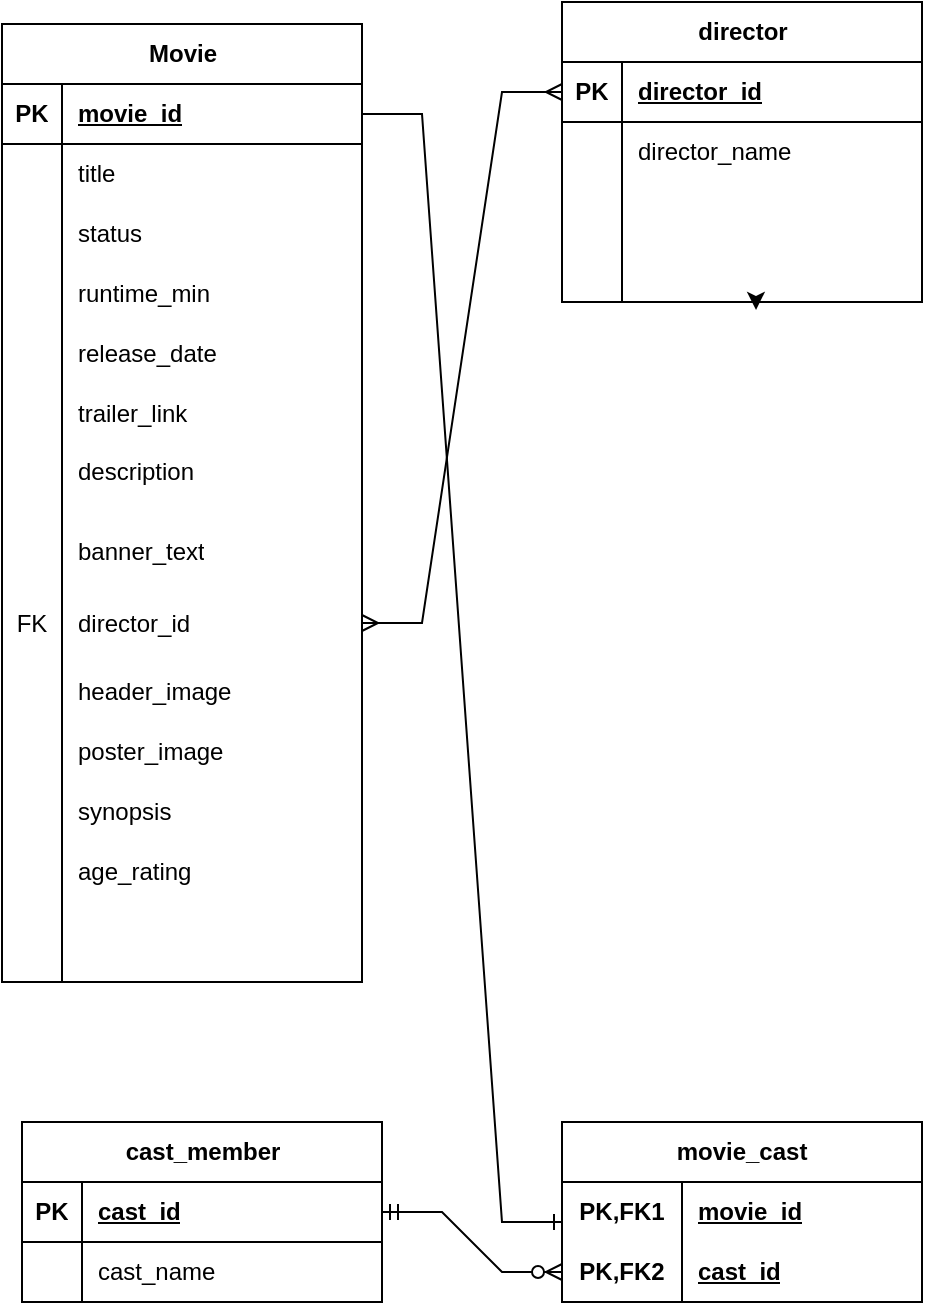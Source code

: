 <mxfile version="24.7.7">
  <diagram name="Page-1" id="3C6jvceDVrscI2OtyOyp">
    <mxGraphModel dx="695" dy="920" grid="1" gridSize="10" guides="1" tooltips="1" connect="1" arrows="1" fold="1" page="1" pageScale="1" pageWidth="827" pageHeight="1169" math="0" shadow="0">
      <root>
        <mxCell id="0" />
        <mxCell id="1" parent="0" />
        <mxCell id="c1Z_q0Zl1crVrE_Jpr1B-1" value="Movie" style="shape=table;startSize=30;container=1;collapsible=1;childLayout=tableLayout;fixedRows=1;rowLines=0;fontStyle=1;align=center;resizeLast=1;html=1;" vertex="1" parent="1">
          <mxGeometry x="80" y="141" width="180" height="479" as="geometry">
            <mxRectangle x="80" y="141" width="70" height="30" as="alternateBounds" />
          </mxGeometry>
        </mxCell>
        <mxCell id="c1Z_q0Zl1crVrE_Jpr1B-2" value="" style="shape=tableRow;horizontal=0;startSize=0;swimlaneHead=0;swimlaneBody=0;fillColor=none;collapsible=0;dropTarget=0;points=[[0,0.5],[1,0.5]];portConstraint=eastwest;top=0;left=0;right=0;bottom=1;" vertex="1" parent="c1Z_q0Zl1crVrE_Jpr1B-1">
          <mxGeometry y="30" width="180" height="30" as="geometry" />
        </mxCell>
        <mxCell id="c1Z_q0Zl1crVrE_Jpr1B-3" value="PK" style="shape=partialRectangle;connectable=0;fillColor=none;top=0;left=0;bottom=0;right=0;fontStyle=1;overflow=hidden;whiteSpace=wrap;html=1;" vertex="1" parent="c1Z_q0Zl1crVrE_Jpr1B-2">
          <mxGeometry width="30" height="30" as="geometry">
            <mxRectangle width="30" height="30" as="alternateBounds" />
          </mxGeometry>
        </mxCell>
        <mxCell id="c1Z_q0Zl1crVrE_Jpr1B-4" value="movie_id" style="shape=partialRectangle;connectable=0;fillColor=none;top=0;left=0;bottom=0;right=0;align=left;spacingLeft=6;fontStyle=5;overflow=hidden;whiteSpace=wrap;html=1;" vertex="1" parent="c1Z_q0Zl1crVrE_Jpr1B-2">
          <mxGeometry x="30" width="150" height="30" as="geometry">
            <mxRectangle width="150" height="30" as="alternateBounds" />
          </mxGeometry>
        </mxCell>
        <mxCell id="c1Z_q0Zl1crVrE_Jpr1B-5" value="" style="shape=tableRow;horizontal=0;startSize=0;swimlaneHead=0;swimlaneBody=0;fillColor=none;collapsible=0;dropTarget=0;points=[[0,0.5],[1,0.5]];portConstraint=eastwest;top=0;left=0;right=0;bottom=0;" vertex="1" parent="c1Z_q0Zl1crVrE_Jpr1B-1">
          <mxGeometry y="60" width="180" height="30" as="geometry" />
        </mxCell>
        <mxCell id="c1Z_q0Zl1crVrE_Jpr1B-6" value="" style="shape=partialRectangle;connectable=0;fillColor=none;top=0;left=0;bottom=0;right=0;editable=1;overflow=hidden;whiteSpace=wrap;html=1;" vertex="1" parent="c1Z_q0Zl1crVrE_Jpr1B-5">
          <mxGeometry width="30" height="30" as="geometry">
            <mxRectangle width="30" height="30" as="alternateBounds" />
          </mxGeometry>
        </mxCell>
        <mxCell id="c1Z_q0Zl1crVrE_Jpr1B-7" value="title" style="shape=partialRectangle;connectable=0;fillColor=none;top=0;left=0;bottom=0;right=0;align=left;spacingLeft=6;overflow=hidden;whiteSpace=wrap;html=1;" vertex="1" parent="c1Z_q0Zl1crVrE_Jpr1B-5">
          <mxGeometry x="30" width="150" height="30" as="geometry">
            <mxRectangle width="150" height="30" as="alternateBounds" />
          </mxGeometry>
        </mxCell>
        <mxCell id="c1Z_q0Zl1crVrE_Jpr1B-8" value="" style="shape=tableRow;horizontal=0;startSize=0;swimlaneHead=0;swimlaneBody=0;fillColor=none;collapsible=0;dropTarget=0;points=[[0,0.5],[1,0.5]];portConstraint=eastwest;top=0;left=0;right=0;bottom=0;" vertex="1" parent="c1Z_q0Zl1crVrE_Jpr1B-1">
          <mxGeometry y="90" width="180" height="30" as="geometry" />
        </mxCell>
        <mxCell id="c1Z_q0Zl1crVrE_Jpr1B-9" value="" style="shape=partialRectangle;connectable=0;fillColor=none;top=0;left=0;bottom=0;right=0;editable=1;overflow=hidden;whiteSpace=wrap;html=1;" vertex="1" parent="c1Z_q0Zl1crVrE_Jpr1B-8">
          <mxGeometry width="30" height="30" as="geometry">
            <mxRectangle width="30" height="30" as="alternateBounds" />
          </mxGeometry>
        </mxCell>
        <mxCell id="c1Z_q0Zl1crVrE_Jpr1B-10" value="status" style="shape=partialRectangle;connectable=0;fillColor=none;top=0;left=0;bottom=0;right=0;align=left;spacingLeft=6;overflow=hidden;whiteSpace=wrap;html=1;movable=0;resizable=0;rotatable=0;deletable=0;editable=0;locked=1;" vertex="1" parent="c1Z_q0Zl1crVrE_Jpr1B-8">
          <mxGeometry x="30" width="150" height="30" as="geometry">
            <mxRectangle width="150" height="30" as="alternateBounds" />
          </mxGeometry>
        </mxCell>
        <mxCell id="c1Z_q0Zl1crVrE_Jpr1B-11" value="" style="shape=tableRow;horizontal=0;startSize=0;swimlaneHead=0;swimlaneBody=0;fillColor=none;collapsible=0;dropTarget=0;points=[[0,0.5],[1,0.5]];portConstraint=eastwest;top=0;left=0;right=0;bottom=0;" vertex="1" parent="c1Z_q0Zl1crVrE_Jpr1B-1">
          <mxGeometry y="120" width="180" height="359" as="geometry" />
        </mxCell>
        <mxCell id="c1Z_q0Zl1crVrE_Jpr1B-12" value="FK" style="shape=partialRectangle;connectable=0;fillColor=none;top=0;left=0;bottom=0;right=0;editable=1;overflow=hidden;whiteSpace=wrap;html=1;" vertex="1" parent="c1Z_q0Zl1crVrE_Jpr1B-11">
          <mxGeometry width="30" height="359" as="geometry">
            <mxRectangle width="30" height="359" as="alternateBounds" />
          </mxGeometry>
        </mxCell>
        <mxCell id="c1Z_q0Zl1crVrE_Jpr1B-13" value="director_id" style="shape=partialRectangle;connectable=0;fillColor=none;top=0;left=0;bottom=0;right=0;align=left;spacingLeft=6;overflow=hidden;whiteSpace=wrap;html=1;" vertex="1" parent="c1Z_q0Zl1crVrE_Jpr1B-11">
          <mxGeometry x="30" width="150" height="359" as="geometry">
            <mxRectangle width="150" height="359" as="alternateBounds" />
          </mxGeometry>
        </mxCell>
        <mxCell id="c1Z_q0Zl1crVrE_Jpr1B-14" value="release_date" style="shape=partialRectangle;connectable=0;fillColor=none;top=0;left=0;bottom=0;right=0;align=left;spacingLeft=6;overflow=hidden;whiteSpace=wrap;html=1;" vertex="1" parent="1">
          <mxGeometry x="110" y="291" width="150" height="30" as="geometry">
            <mxRectangle width="150" height="30" as="alternateBounds" />
          </mxGeometry>
        </mxCell>
        <mxCell id="c1Z_q0Zl1crVrE_Jpr1B-15" value="runtime_min" style="shape=partialRectangle;connectable=0;fillColor=none;top=0;left=0;bottom=0;right=0;align=left;spacingLeft=6;overflow=hidden;whiteSpace=wrap;html=1;movable=0;resizable=0;rotatable=0;deletable=0;editable=0;locked=1;" vertex="1" parent="1">
          <mxGeometry x="110" y="260" width="150" height="31" as="geometry">
            <mxRectangle width="150" height="30" as="alternateBounds" />
          </mxGeometry>
        </mxCell>
        <mxCell id="c1Z_q0Zl1crVrE_Jpr1B-16" value="header_image" style="shape=partialRectangle;connectable=0;fillColor=none;top=0;left=0;bottom=0;right=0;align=left;spacingLeft=6;overflow=hidden;whiteSpace=wrap;html=1;" vertex="1" parent="1">
          <mxGeometry x="110" y="460" width="150" height="30" as="geometry">
            <mxRectangle width="150" height="30" as="alternateBounds" />
          </mxGeometry>
        </mxCell>
        <mxCell id="c1Z_q0Zl1crVrE_Jpr1B-17" value="description" style="shape=partialRectangle;connectable=0;fillColor=none;top=0;left=0;bottom=0;right=0;align=left;spacingLeft=6;overflow=hidden;whiteSpace=wrap;html=1;" vertex="1" parent="1">
          <mxGeometry x="110" y="350" width="150" height="30" as="geometry">
            <mxRectangle width="150" height="30" as="alternateBounds" />
          </mxGeometry>
        </mxCell>
        <mxCell id="c1Z_q0Zl1crVrE_Jpr1B-18" value="trailer_link" style="shape=partialRectangle;connectable=0;fillColor=none;top=0;left=0;bottom=0;right=0;align=left;spacingLeft=6;overflow=hidden;whiteSpace=wrap;html=1;" vertex="1" parent="1">
          <mxGeometry x="110" y="321" width="150" height="30" as="geometry">
            <mxRectangle width="150" height="30" as="alternateBounds" />
          </mxGeometry>
        </mxCell>
        <mxCell id="c1Z_q0Zl1crVrE_Jpr1B-19" value="banner_text" style="shape=partialRectangle;connectable=0;fillColor=none;top=0;left=0;bottom=0;right=0;align=left;spacingLeft=6;overflow=hidden;whiteSpace=wrap;html=1;" vertex="1" parent="1">
          <mxGeometry x="110" y="390" width="150" height="30" as="geometry">
            <mxRectangle width="150" height="30" as="alternateBounds" />
          </mxGeometry>
        </mxCell>
        <mxCell id="c1Z_q0Zl1crVrE_Jpr1B-20" value="poster_image" style="shape=partialRectangle;connectable=0;fillColor=none;top=0;left=0;bottom=0;right=0;align=left;spacingLeft=6;overflow=hidden;whiteSpace=wrap;html=1;" vertex="1" parent="1">
          <mxGeometry x="110" y="490" width="150" height="30" as="geometry">
            <mxRectangle width="150" height="30" as="alternateBounds" />
          </mxGeometry>
        </mxCell>
        <mxCell id="c1Z_q0Zl1crVrE_Jpr1B-21" value="synopsis" style="shape=partialRectangle;connectable=0;fillColor=none;top=0;left=0;bottom=0;right=0;align=left;spacingLeft=6;overflow=hidden;whiteSpace=wrap;html=1;" vertex="1" parent="1">
          <mxGeometry x="110" y="520" width="150" height="30" as="geometry">
            <mxRectangle width="150" height="30" as="alternateBounds" />
          </mxGeometry>
        </mxCell>
        <mxCell id="c1Z_q0Zl1crVrE_Jpr1B-22" value="director" style="shape=table;startSize=30;container=1;collapsible=1;childLayout=tableLayout;fixedRows=1;rowLines=0;fontStyle=1;align=center;resizeLast=1;html=1;" vertex="1" parent="1">
          <mxGeometry x="360" y="130" width="180" height="150" as="geometry" />
        </mxCell>
        <mxCell id="c1Z_q0Zl1crVrE_Jpr1B-23" value="" style="shape=tableRow;horizontal=0;startSize=0;swimlaneHead=0;swimlaneBody=0;fillColor=none;collapsible=0;dropTarget=0;points=[[0,0.5],[1,0.5]];portConstraint=eastwest;top=0;left=0;right=0;bottom=1;" vertex="1" parent="c1Z_q0Zl1crVrE_Jpr1B-22">
          <mxGeometry y="30" width="180" height="30" as="geometry" />
        </mxCell>
        <mxCell id="c1Z_q0Zl1crVrE_Jpr1B-24" value="PK" style="shape=partialRectangle;connectable=0;fillColor=none;top=0;left=0;bottom=0;right=0;fontStyle=1;overflow=hidden;whiteSpace=wrap;html=1;" vertex="1" parent="c1Z_q0Zl1crVrE_Jpr1B-23">
          <mxGeometry width="30" height="30" as="geometry">
            <mxRectangle width="30" height="30" as="alternateBounds" />
          </mxGeometry>
        </mxCell>
        <mxCell id="c1Z_q0Zl1crVrE_Jpr1B-25" value="director_id" style="shape=partialRectangle;connectable=0;fillColor=none;top=0;left=0;bottom=0;right=0;align=left;spacingLeft=6;fontStyle=5;overflow=hidden;whiteSpace=wrap;html=1;" vertex="1" parent="c1Z_q0Zl1crVrE_Jpr1B-23">
          <mxGeometry x="30" width="150" height="30" as="geometry">
            <mxRectangle width="150" height="30" as="alternateBounds" />
          </mxGeometry>
        </mxCell>
        <mxCell id="c1Z_q0Zl1crVrE_Jpr1B-26" value="" style="shape=tableRow;horizontal=0;startSize=0;swimlaneHead=0;swimlaneBody=0;fillColor=none;collapsible=0;dropTarget=0;points=[[0,0.5],[1,0.5]];portConstraint=eastwest;top=0;left=0;right=0;bottom=0;" vertex="1" parent="c1Z_q0Zl1crVrE_Jpr1B-22">
          <mxGeometry y="60" width="180" height="30" as="geometry" />
        </mxCell>
        <mxCell id="c1Z_q0Zl1crVrE_Jpr1B-27" value="" style="shape=partialRectangle;connectable=0;fillColor=none;top=0;left=0;bottom=0;right=0;editable=1;overflow=hidden;whiteSpace=wrap;html=1;" vertex="1" parent="c1Z_q0Zl1crVrE_Jpr1B-26">
          <mxGeometry width="30" height="30" as="geometry">
            <mxRectangle width="30" height="30" as="alternateBounds" />
          </mxGeometry>
        </mxCell>
        <mxCell id="c1Z_q0Zl1crVrE_Jpr1B-28" value="director_name" style="shape=partialRectangle;connectable=0;fillColor=none;top=0;left=0;bottom=0;right=0;align=left;spacingLeft=6;overflow=hidden;whiteSpace=wrap;html=1;" vertex="1" parent="c1Z_q0Zl1crVrE_Jpr1B-26">
          <mxGeometry x="30" width="150" height="30" as="geometry">
            <mxRectangle width="150" height="30" as="alternateBounds" />
          </mxGeometry>
        </mxCell>
        <mxCell id="c1Z_q0Zl1crVrE_Jpr1B-29" value="" style="shape=tableRow;horizontal=0;startSize=0;swimlaneHead=0;swimlaneBody=0;fillColor=none;collapsible=0;dropTarget=0;points=[[0,0.5],[1,0.5]];portConstraint=eastwest;top=0;left=0;right=0;bottom=0;" vertex="1" parent="c1Z_q0Zl1crVrE_Jpr1B-22">
          <mxGeometry y="90" width="180" height="30" as="geometry" />
        </mxCell>
        <mxCell id="c1Z_q0Zl1crVrE_Jpr1B-30" value="" style="shape=partialRectangle;connectable=0;fillColor=none;top=0;left=0;bottom=0;right=0;editable=1;overflow=hidden;whiteSpace=wrap;html=1;" vertex="1" parent="c1Z_q0Zl1crVrE_Jpr1B-29">
          <mxGeometry width="30" height="30" as="geometry">
            <mxRectangle width="30" height="30" as="alternateBounds" />
          </mxGeometry>
        </mxCell>
        <mxCell id="c1Z_q0Zl1crVrE_Jpr1B-31" value="" style="shape=partialRectangle;connectable=0;fillColor=none;top=0;left=0;bottom=0;right=0;align=left;spacingLeft=6;overflow=hidden;whiteSpace=wrap;html=1;" vertex="1" parent="c1Z_q0Zl1crVrE_Jpr1B-29">
          <mxGeometry x="30" width="150" height="30" as="geometry">
            <mxRectangle width="150" height="30" as="alternateBounds" />
          </mxGeometry>
        </mxCell>
        <mxCell id="c1Z_q0Zl1crVrE_Jpr1B-32" value="" style="shape=tableRow;horizontal=0;startSize=0;swimlaneHead=0;swimlaneBody=0;fillColor=none;collapsible=0;dropTarget=0;points=[[0,0.5],[1,0.5]];portConstraint=eastwest;top=0;left=0;right=0;bottom=0;" vertex="1" parent="c1Z_q0Zl1crVrE_Jpr1B-22">
          <mxGeometry y="120" width="180" height="30" as="geometry" />
        </mxCell>
        <mxCell id="c1Z_q0Zl1crVrE_Jpr1B-33" value="" style="shape=partialRectangle;connectable=0;fillColor=none;top=0;left=0;bottom=0;right=0;editable=1;overflow=hidden;whiteSpace=wrap;html=1;" vertex="1" parent="c1Z_q0Zl1crVrE_Jpr1B-32">
          <mxGeometry width="30" height="30" as="geometry">
            <mxRectangle width="30" height="30" as="alternateBounds" />
          </mxGeometry>
        </mxCell>
        <mxCell id="c1Z_q0Zl1crVrE_Jpr1B-34" value="" style="shape=partialRectangle;connectable=0;fillColor=none;top=0;left=0;bottom=0;right=0;align=left;spacingLeft=6;overflow=hidden;whiteSpace=wrap;html=1;" vertex="1" parent="c1Z_q0Zl1crVrE_Jpr1B-32">
          <mxGeometry x="30" width="150" height="30" as="geometry">
            <mxRectangle width="150" height="30" as="alternateBounds" />
          </mxGeometry>
        </mxCell>
        <mxCell id="c1Z_q0Zl1crVrE_Jpr1B-37" style="edgeStyle=orthogonalEdgeStyle;rounded=0;orthogonalLoop=1;jettySize=auto;html=1;exitX=0.5;exitY=1;exitDx=0;exitDy=0;entryX=0.539;entryY=1.133;entryDx=0;entryDy=0;entryPerimeter=0;" edge="1" parent="c1Z_q0Zl1crVrE_Jpr1B-22" source="c1Z_q0Zl1crVrE_Jpr1B-22" target="c1Z_q0Zl1crVrE_Jpr1B-32">
          <mxGeometry relative="1" as="geometry" />
        </mxCell>
        <mxCell id="c1Z_q0Zl1crVrE_Jpr1B-36" value="age_rating" style="shape=partialRectangle;connectable=0;fillColor=none;top=0;left=0;bottom=0;right=0;align=left;spacingLeft=6;overflow=hidden;whiteSpace=wrap;html=1;" vertex="1" parent="1">
          <mxGeometry x="110" y="550" width="150" height="30" as="geometry">
            <mxRectangle width="150" height="30" as="alternateBounds" />
          </mxGeometry>
        </mxCell>
        <mxCell id="c1Z_q0Zl1crVrE_Jpr1B-38" value="" style="edgeStyle=entityRelationEdgeStyle;fontSize=12;html=1;endArrow=ERmany;startArrow=ERmany;rounded=0;exitX=1;exitY=0.5;exitDx=0;exitDy=0;entryX=0;entryY=0.5;entryDx=0;entryDy=0;" edge="1" parent="1" source="c1Z_q0Zl1crVrE_Jpr1B-11" target="c1Z_q0Zl1crVrE_Jpr1B-23">
          <mxGeometry width="100" height="100" relative="1" as="geometry">
            <mxPoint x="280" y="290" as="sourcePoint" />
            <mxPoint x="380" y="190" as="targetPoint" />
          </mxGeometry>
        </mxCell>
        <mxCell id="c1Z_q0Zl1crVrE_Jpr1B-39" value="cast_member" style="shape=table;startSize=30;container=1;collapsible=1;childLayout=tableLayout;fixedRows=1;rowLines=0;fontStyle=1;align=center;resizeLast=1;html=1;" vertex="1" parent="1">
          <mxGeometry x="90" y="690" width="180" height="90" as="geometry" />
        </mxCell>
        <mxCell id="c1Z_q0Zl1crVrE_Jpr1B-40" value="" style="shape=tableRow;horizontal=0;startSize=0;swimlaneHead=0;swimlaneBody=0;fillColor=none;collapsible=0;dropTarget=0;points=[[0,0.5],[1,0.5]];portConstraint=eastwest;top=0;left=0;right=0;bottom=1;" vertex="1" parent="c1Z_q0Zl1crVrE_Jpr1B-39">
          <mxGeometry y="30" width="180" height="30" as="geometry" />
        </mxCell>
        <mxCell id="c1Z_q0Zl1crVrE_Jpr1B-41" value="PK" style="shape=partialRectangle;connectable=0;fillColor=none;top=0;left=0;bottom=0;right=0;fontStyle=1;overflow=hidden;whiteSpace=wrap;html=1;" vertex="1" parent="c1Z_q0Zl1crVrE_Jpr1B-40">
          <mxGeometry width="30" height="30" as="geometry">
            <mxRectangle width="30" height="30" as="alternateBounds" />
          </mxGeometry>
        </mxCell>
        <mxCell id="c1Z_q0Zl1crVrE_Jpr1B-42" value="cast_id" style="shape=partialRectangle;connectable=0;fillColor=none;top=0;left=0;bottom=0;right=0;align=left;spacingLeft=6;fontStyle=5;overflow=hidden;whiteSpace=wrap;html=1;" vertex="1" parent="c1Z_q0Zl1crVrE_Jpr1B-40">
          <mxGeometry x="30" width="150" height="30" as="geometry">
            <mxRectangle width="150" height="30" as="alternateBounds" />
          </mxGeometry>
        </mxCell>
        <mxCell id="c1Z_q0Zl1crVrE_Jpr1B-43" value="" style="shape=tableRow;horizontal=0;startSize=0;swimlaneHead=0;swimlaneBody=0;fillColor=none;collapsible=0;dropTarget=0;points=[[0,0.5],[1,0.5]];portConstraint=eastwest;top=0;left=0;right=0;bottom=0;" vertex="1" parent="c1Z_q0Zl1crVrE_Jpr1B-39">
          <mxGeometry y="60" width="180" height="30" as="geometry" />
        </mxCell>
        <mxCell id="c1Z_q0Zl1crVrE_Jpr1B-44" value="" style="shape=partialRectangle;connectable=0;fillColor=none;top=0;left=0;bottom=0;right=0;editable=1;overflow=hidden;whiteSpace=wrap;html=1;" vertex="1" parent="c1Z_q0Zl1crVrE_Jpr1B-43">
          <mxGeometry width="30" height="30" as="geometry">
            <mxRectangle width="30" height="30" as="alternateBounds" />
          </mxGeometry>
        </mxCell>
        <mxCell id="c1Z_q0Zl1crVrE_Jpr1B-45" value="cast_name" style="shape=partialRectangle;connectable=0;fillColor=none;top=0;left=0;bottom=0;right=0;align=left;spacingLeft=6;overflow=hidden;whiteSpace=wrap;html=1;" vertex="1" parent="c1Z_q0Zl1crVrE_Jpr1B-43">
          <mxGeometry x="30" width="150" height="30" as="geometry">
            <mxRectangle width="150" height="30" as="alternateBounds" />
          </mxGeometry>
        </mxCell>
        <mxCell id="c1Z_q0Zl1crVrE_Jpr1B-65" value="movie_cast" style="shape=table;startSize=30;container=1;collapsible=1;childLayout=tableLayout;fixedRows=1;rowLines=0;fontStyle=1;align=center;resizeLast=1;html=1;whiteSpace=wrap;" vertex="1" parent="1">
          <mxGeometry x="360" y="690" width="180" height="90" as="geometry" />
        </mxCell>
        <mxCell id="c1Z_q0Zl1crVrE_Jpr1B-66" value="" style="shape=tableRow;horizontal=0;startSize=0;swimlaneHead=0;swimlaneBody=0;fillColor=none;collapsible=0;dropTarget=0;points=[[0,0.5],[1,0.5]];portConstraint=eastwest;top=0;left=0;right=0;bottom=0;html=1;" vertex="1" parent="c1Z_q0Zl1crVrE_Jpr1B-65">
          <mxGeometry y="30" width="180" height="30" as="geometry" />
        </mxCell>
        <mxCell id="c1Z_q0Zl1crVrE_Jpr1B-67" value="PK,FK1" style="shape=partialRectangle;connectable=0;fillColor=none;top=0;left=0;bottom=0;right=0;fontStyle=1;overflow=hidden;html=1;whiteSpace=wrap;" vertex="1" parent="c1Z_q0Zl1crVrE_Jpr1B-66">
          <mxGeometry width="60" height="30" as="geometry">
            <mxRectangle width="60" height="30" as="alternateBounds" />
          </mxGeometry>
        </mxCell>
        <mxCell id="c1Z_q0Zl1crVrE_Jpr1B-68" value="movie_id" style="shape=partialRectangle;connectable=0;fillColor=none;top=0;left=0;bottom=0;right=0;align=left;spacingLeft=6;fontStyle=5;overflow=hidden;html=1;whiteSpace=wrap;" vertex="1" parent="c1Z_q0Zl1crVrE_Jpr1B-66">
          <mxGeometry x="60" width="120" height="30" as="geometry">
            <mxRectangle width="120" height="30" as="alternateBounds" />
          </mxGeometry>
        </mxCell>
        <mxCell id="c1Z_q0Zl1crVrE_Jpr1B-69" value="" style="shape=tableRow;horizontal=0;startSize=0;swimlaneHead=0;swimlaneBody=0;fillColor=none;collapsible=0;dropTarget=0;points=[[0,0.5],[1,0.5]];portConstraint=eastwest;top=0;left=0;right=0;bottom=1;html=1;" vertex="1" parent="c1Z_q0Zl1crVrE_Jpr1B-65">
          <mxGeometry y="60" width="180" height="30" as="geometry" />
        </mxCell>
        <mxCell id="c1Z_q0Zl1crVrE_Jpr1B-70" value="PK,FK2" style="shape=partialRectangle;connectable=0;fillColor=none;top=0;left=0;bottom=0;right=0;fontStyle=1;overflow=hidden;html=1;whiteSpace=wrap;" vertex="1" parent="c1Z_q0Zl1crVrE_Jpr1B-69">
          <mxGeometry width="60" height="30" as="geometry">
            <mxRectangle width="60" height="30" as="alternateBounds" />
          </mxGeometry>
        </mxCell>
        <mxCell id="c1Z_q0Zl1crVrE_Jpr1B-71" value="cast_id" style="shape=partialRectangle;connectable=0;fillColor=none;top=0;left=0;bottom=0;right=0;align=left;spacingLeft=6;fontStyle=5;overflow=hidden;html=1;whiteSpace=wrap;" vertex="1" parent="c1Z_q0Zl1crVrE_Jpr1B-69">
          <mxGeometry x="60" width="120" height="30" as="geometry">
            <mxRectangle width="120" height="30" as="alternateBounds" />
          </mxGeometry>
        </mxCell>
        <mxCell id="c1Z_q0Zl1crVrE_Jpr1B-78" value="" style="edgeStyle=entityRelationEdgeStyle;fontSize=12;html=1;endArrow=ERone;endFill=1;rounded=0;" edge="1" parent="1" source="c1Z_q0Zl1crVrE_Jpr1B-2">
          <mxGeometry width="100" height="100" relative="1" as="geometry">
            <mxPoint x="260" y="840" as="sourcePoint" />
            <mxPoint x="360" y="740" as="targetPoint" />
            <Array as="points">
              <mxPoint x="40" y="510" />
              <mxPoint x="40" y="470" />
              <mxPoint y="460" />
              <mxPoint x="10" y="470" />
            </Array>
          </mxGeometry>
        </mxCell>
        <mxCell id="c1Z_q0Zl1crVrE_Jpr1B-79" value="" style="edgeStyle=entityRelationEdgeStyle;fontSize=12;html=1;endArrow=ERzeroToMany;startArrow=ERmandOne;rounded=0;entryX=0;entryY=0.5;entryDx=0;entryDy=0;exitX=1;exitY=0.5;exitDx=0;exitDy=0;" edge="1" parent="1" source="c1Z_q0Zl1crVrE_Jpr1B-40" target="c1Z_q0Zl1crVrE_Jpr1B-69">
          <mxGeometry width="100" height="100" relative="1" as="geometry">
            <mxPoint x="250" y="970" as="sourcePoint" />
            <mxPoint x="350" y="870" as="targetPoint" />
          </mxGeometry>
        </mxCell>
      </root>
    </mxGraphModel>
  </diagram>
</mxfile>
